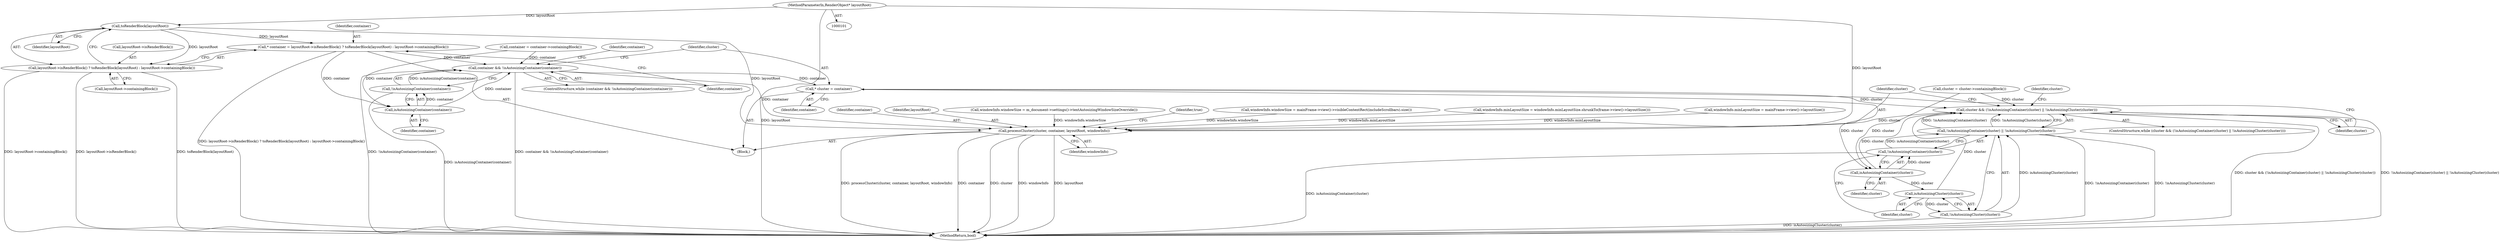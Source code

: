 digraph "0_Chrome_60c9d8a39e4aa78dd51c236bd1b2c4f17c9d27fe@pointer" {
"1000170" [label="(Call,toRenderBlock(layoutRoot))"];
"1000102" [label="(MethodParameterIn,RenderObject* layoutRoot)"];
"1000166" [label="(Call,* container = layoutRoot->isRenderBlock() ? toRenderBlock(layoutRoot) : layoutRoot->containingBlock())"];
"1000174" [label="(Call,container && !isAutosizingContainer(container))"];
"1000183" [label="(Call,* cluster = container)"];
"1000187" [label="(Call,cluster && (!isAutosizingContainer(cluster) || !isAutosizingCluster(cluster)))"];
"1000199" [label="(Call,processCluster(cluster, container, layoutRoot, windowInfo))"];
"1000191" [label="(Call,isAutosizingContainer(cluster))"];
"1000190" [label="(Call,!isAutosizingContainer(cluster))"];
"1000189" [label="(Call,!isAutosizingContainer(cluster) || !isAutosizingCluster(cluster))"];
"1000194" [label="(Call,isAutosizingCluster(cluster))"];
"1000193" [label="(Call,!isAutosizingCluster(cluster))"];
"1000177" [label="(Call,isAutosizingContainer(container))"];
"1000176" [label="(Call,!isAutosizingContainer(container))"];
"1000168" [label="(Call,layoutRoot->isRenderBlock() ? toRenderBlock(layoutRoot) : layoutRoot->containingBlock())"];
"1000193" [label="(Call,!isAutosizingCluster(cluster))"];
"1000195" [label="(Identifier,cluster)"];
"1000206" [label="(MethodReturn,bool)"];
"1000185" [label="(Identifier,container)"];
"1000187" [label="(Call,cluster && (!isAutosizingContainer(cluster) || !isAutosizingCluster(cluster)))"];
"1000179" [label="(Call,container = container->containingBlock())"];
"1000172" [label="(Call,layoutRoot->containingBlock())"];
"1000183" [label="(Call,* cluster = container)"];
"1000178" [label="(Identifier,container)"];
"1000201" [label="(Identifier,container)"];
"1000177" [label="(Call,isAutosizingContainer(container))"];
"1000103" [label="(Block,)"];
"1000168" [label="(Call,layoutRoot->isRenderBlock() ? toRenderBlock(layoutRoot) : layoutRoot->containingBlock())"];
"1000180" [label="(Identifier,container)"];
"1000196" [label="(Call,cluster = cluster->containingBlock())"];
"1000171" [label="(Identifier,layoutRoot)"];
"1000202" [label="(Identifier,layoutRoot)"];
"1000169" [label="(Call,layoutRoot->isRenderBlock())"];
"1000194" [label="(Call,isAutosizingCluster(cluster))"];
"1000175" [label="(Identifier,container)"];
"1000122" [label="(Call,windowInfo.windowSize = m_document->settings()->textAutosizingWindowSizeOverride())"];
"1000176" [label="(Call,!isAutosizingContainer(container))"];
"1000199" [label="(Call,processCluster(cluster, container, layoutRoot, windowInfo))"];
"1000205" [label="(Identifier,true)"];
"1000190" [label="(Call,!isAutosizingContainer(cluster))"];
"1000200" [label="(Identifier,cluster)"];
"1000102" [label="(MethodParameterIn,RenderObject* layoutRoot)"];
"1000174" [label="(Call,container && !isAutosizingContainer(container))"];
"1000136" [label="(Call,windowInfo.windowSize = mainFrame->view()->visibleContentRect(includeScrollbars).size())"];
"1000188" [label="(Identifier,cluster)"];
"1000197" [label="(Identifier,cluster)"];
"1000184" [label="(Identifier,cluster)"];
"1000159" [label="(Call,windowInfo.minLayoutSize = windowInfo.minLayoutSize.shrunkTo(frame->view()->layoutSize()))"];
"1000203" [label="(Identifier,windowInfo)"];
"1000166" [label="(Call,* container = layoutRoot->isRenderBlock() ? toRenderBlock(layoutRoot) : layoutRoot->containingBlock())"];
"1000141" [label="(Call,windowInfo.minLayoutSize = mainFrame->view()->layoutSize())"];
"1000189" [label="(Call,!isAutosizingContainer(cluster) || !isAutosizingCluster(cluster))"];
"1000191" [label="(Call,isAutosizingContainer(cluster))"];
"1000170" [label="(Call,toRenderBlock(layoutRoot))"];
"1000173" [label="(ControlStructure,while (container && !isAutosizingContainer(container)))"];
"1000186" [label="(ControlStructure,while (cluster && (!isAutosizingContainer(cluster) || !isAutosizingCluster(cluster))))"];
"1000167" [label="(Identifier,container)"];
"1000192" [label="(Identifier,cluster)"];
"1000170" -> "1000168"  [label="AST: "];
"1000170" -> "1000171"  [label="CFG: "];
"1000171" -> "1000170"  [label="AST: "];
"1000168" -> "1000170"  [label="CFG: "];
"1000170" -> "1000166"  [label="DDG: layoutRoot"];
"1000170" -> "1000168"  [label="DDG: layoutRoot"];
"1000102" -> "1000170"  [label="DDG: layoutRoot"];
"1000170" -> "1000199"  [label="DDG: layoutRoot"];
"1000102" -> "1000101"  [label="AST: "];
"1000102" -> "1000206"  [label="DDG: layoutRoot"];
"1000102" -> "1000199"  [label="DDG: layoutRoot"];
"1000166" -> "1000103"  [label="AST: "];
"1000166" -> "1000168"  [label="CFG: "];
"1000167" -> "1000166"  [label="AST: "];
"1000168" -> "1000166"  [label="AST: "];
"1000175" -> "1000166"  [label="CFG: "];
"1000166" -> "1000206"  [label="DDG: layoutRoot->isRenderBlock() ? toRenderBlock(layoutRoot) : layoutRoot->containingBlock()"];
"1000166" -> "1000174"  [label="DDG: container"];
"1000166" -> "1000177"  [label="DDG: container"];
"1000174" -> "1000173"  [label="AST: "];
"1000174" -> "1000175"  [label="CFG: "];
"1000174" -> "1000176"  [label="CFG: "];
"1000175" -> "1000174"  [label="AST: "];
"1000176" -> "1000174"  [label="AST: "];
"1000180" -> "1000174"  [label="CFG: "];
"1000184" -> "1000174"  [label="CFG: "];
"1000174" -> "1000206"  [label="DDG: !isAutosizingContainer(container)"];
"1000174" -> "1000206"  [label="DDG: container && !isAutosizingContainer(container)"];
"1000177" -> "1000174"  [label="DDG: container"];
"1000179" -> "1000174"  [label="DDG: container"];
"1000176" -> "1000174"  [label="DDG: isAutosizingContainer(container)"];
"1000174" -> "1000183"  [label="DDG: container"];
"1000174" -> "1000199"  [label="DDG: container"];
"1000183" -> "1000103"  [label="AST: "];
"1000183" -> "1000185"  [label="CFG: "];
"1000184" -> "1000183"  [label="AST: "];
"1000185" -> "1000183"  [label="AST: "];
"1000188" -> "1000183"  [label="CFG: "];
"1000183" -> "1000187"  [label="DDG: cluster"];
"1000183" -> "1000191"  [label="DDG: cluster"];
"1000187" -> "1000186"  [label="AST: "];
"1000187" -> "1000188"  [label="CFG: "];
"1000187" -> "1000189"  [label="CFG: "];
"1000188" -> "1000187"  [label="AST: "];
"1000189" -> "1000187"  [label="AST: "];
"1000197" -> "1000187"  [label="CFG: "];
"1000200" -> "1000187"  [label="CFG: "];
"1000187" -> "1000206"  [label="DDG: cluster && (!isAutosizingContainer(cluster) || !isAutosizingCluster(cluster))"];
"1000187" -> "1000206"  [label="DDG: !isAutosizingContainer(cluster) || !isAutosizingCluster(cluster)"];
"1000196" -> "1000187"  [label="DDG: cluster"];
"1000191" -> "1000187"  [label="DDG: cluster"];
"1000194" -> "1000187"  [label="DDG: cluster"];
"1000189" -> "1000187"  [label="DDG: !isAutosizingContainer(cluster)"];
"1000189" -> "1000187"  [label="DDG: !isAutosizingCluster(cluster)"];
"1000187" -> "1000199"  [label="DDG: cluster"];
"1000199" -> "1000103"  [label="AST: "];
"1000199" -> "1000203"  [label="CFG: "];
"1000200" -> "1000199"  [label="AST: "];
"1000201" -> "1000199"  [label="AST: "];
"1000202" -> "1000199"  [label="AST: "];
"1000203" -> "1000199"  [label="AST: "];
"1000205" -> "1000199"  [label="CFG: "];
"1000199" -> "1000206"  [label="DDG: processCluster(cluster, container, layoutRoot, windowInfo)"];
"1000199" -> "1000206"  [label="DDG: container"];
"1000199" -> "1000206"  [label="DDG: cluster"];
"1000199" -> "1000206"  [label="DDG: windowInfo"];
"1000199" -> "1000206"  [label="DDG: layoutRoot"];
"1000141" -> "1000199"  [label="DDG: windowInfo.minLayoutSize"];
"1000159" -> "1000199"  [label="DDG: windowInfo.minLayoutSize"];
"1000122" -> "1000199"  [label="DDG: windowInfo.windowSize"];
"1000136" -> "1000199"  [label="DDG: windowInfo.windowSize"];
"1000191" -> "1000190"  [label="AST: "];
"1000191" -> "1000192"  [label="CFG: "];
"1000192" -> "1000191"  [label="AST: "];
"1000190" -> "1000191"  [label="CFG: "];
"1000191" -> "1000190"  [label="DDG: cluster"];
"1000196" -> "1000191"  [label="DDG: cluster"];
"1000191" -> "1000194"  [label="DDG: cluster"];
"1000190" -> "1000189"  [label="AST: "];
"1000195" -> "1000190"  [label="CFG: "];
"1000189" -> "1000190"  [label="CFG: "];
"1000190" -> "1000206"  [label="DDG: isAutosizingContainer(cluster)"];
"1000190" -> "1000189"  [label="DDG: isAutosizingContainer(cluster)"];
"1000189" -> "1000193"  [label="CFG: "];
"1000193" -> "1000189"  [label="AST: "];
"1000189" -> "1000206"  [label="DDG: !isAutosizingContainer(cluster)"];
"1000189" -> "1000206"  [label="DDG: !isAutosizingCluster(cluster)"];
"1000193" -> "1000189"  [label="DDG: isAutosizingCluster(cluster)"];
"1000194" -> "1000193"  [label="AST: "];
"1000194" -> "1000195"  [label="CFG: "];
"1000195" -> "1000194"  [label="AST: "];
"1000193" -> "1000194"  [label="CFG: "];
"1000194" -> "1000193"  [label="DDG: cluster"];
"1000193" -> "1000206"  [label="DDG: isAutosizingCluster(cluster)"];
"1000177" -> "1000176"  [label="AST: "];
"1000177" -> "1000178"  [label="CFG: "];
"1000178" -> "1000177"  [label="AST: "];
"1000176" -> "1000177"  [label="CFG: "];
"1000177" -> "1000176"  [label="DDG: container"];
"1000179" -> "1000177"  [label="DDG: container"];
"1000176" -> "1000206"  [label="DDG: isAutosizingContainer(container)"];
"1000168" -> "1000172"  [label="CFG: "];
"1000169" -> "1000168"  [label="AST: "];
"1000172" -> "1000168"  [label="AST: "];
"1000168" -> "1000206"  [label="DDG: layoutRoot->containingBlock()"];
"1000168" -> "1000206"  [label="DDG: layoutRoot->isRenderBlock()"];
"1000168" -> "1000206"  [label="DDG: toRenderBlock(layoutRoot)"];
}
